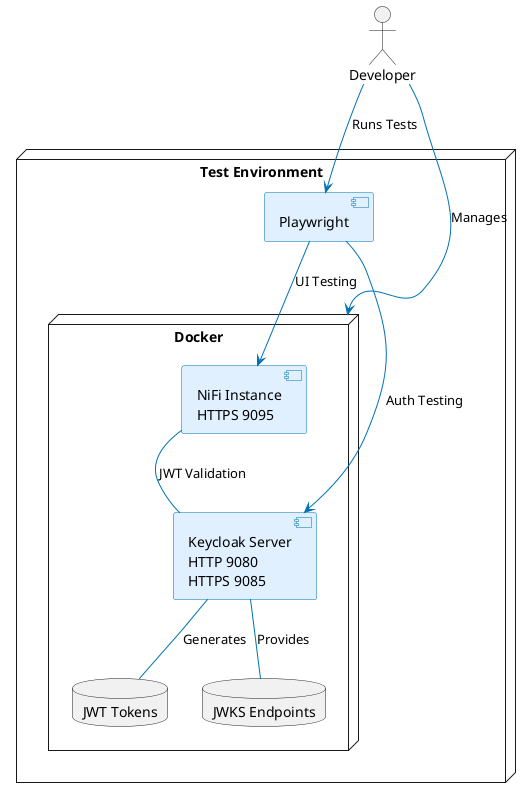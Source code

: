 @startuml
skinparam {
    BackgroundColor white
    ArrowColor #0072B2
    BorderColor #0072B2
    ComponentBorderColor #0072B2
    ComponentBackgroundColor #E0F0FF
}

node "Test Environment" as TE {
    component "Playwright" as PW

    node "Docker" as D {
        component "NiFi Instance\nHTTPS 9095" as N
        component "Keycloak Server\nHTTP 9080\nHTTPS 9085" as K

        database "JWT Tokens" as JWT
        database "JWKS Endpoints" as JWKS

        N -- K : "JWT Validation"
        K -- JWT : "Generates"
        K -- JWKS : "Provides"
    }

    PW --> N : "UI Testing"
    PW --> K : "Auth Testing"
}

actor "Developer" as DEV
DEV --> PW : "Runs Tests"
DEV --> D : "Manages"
@enduml
